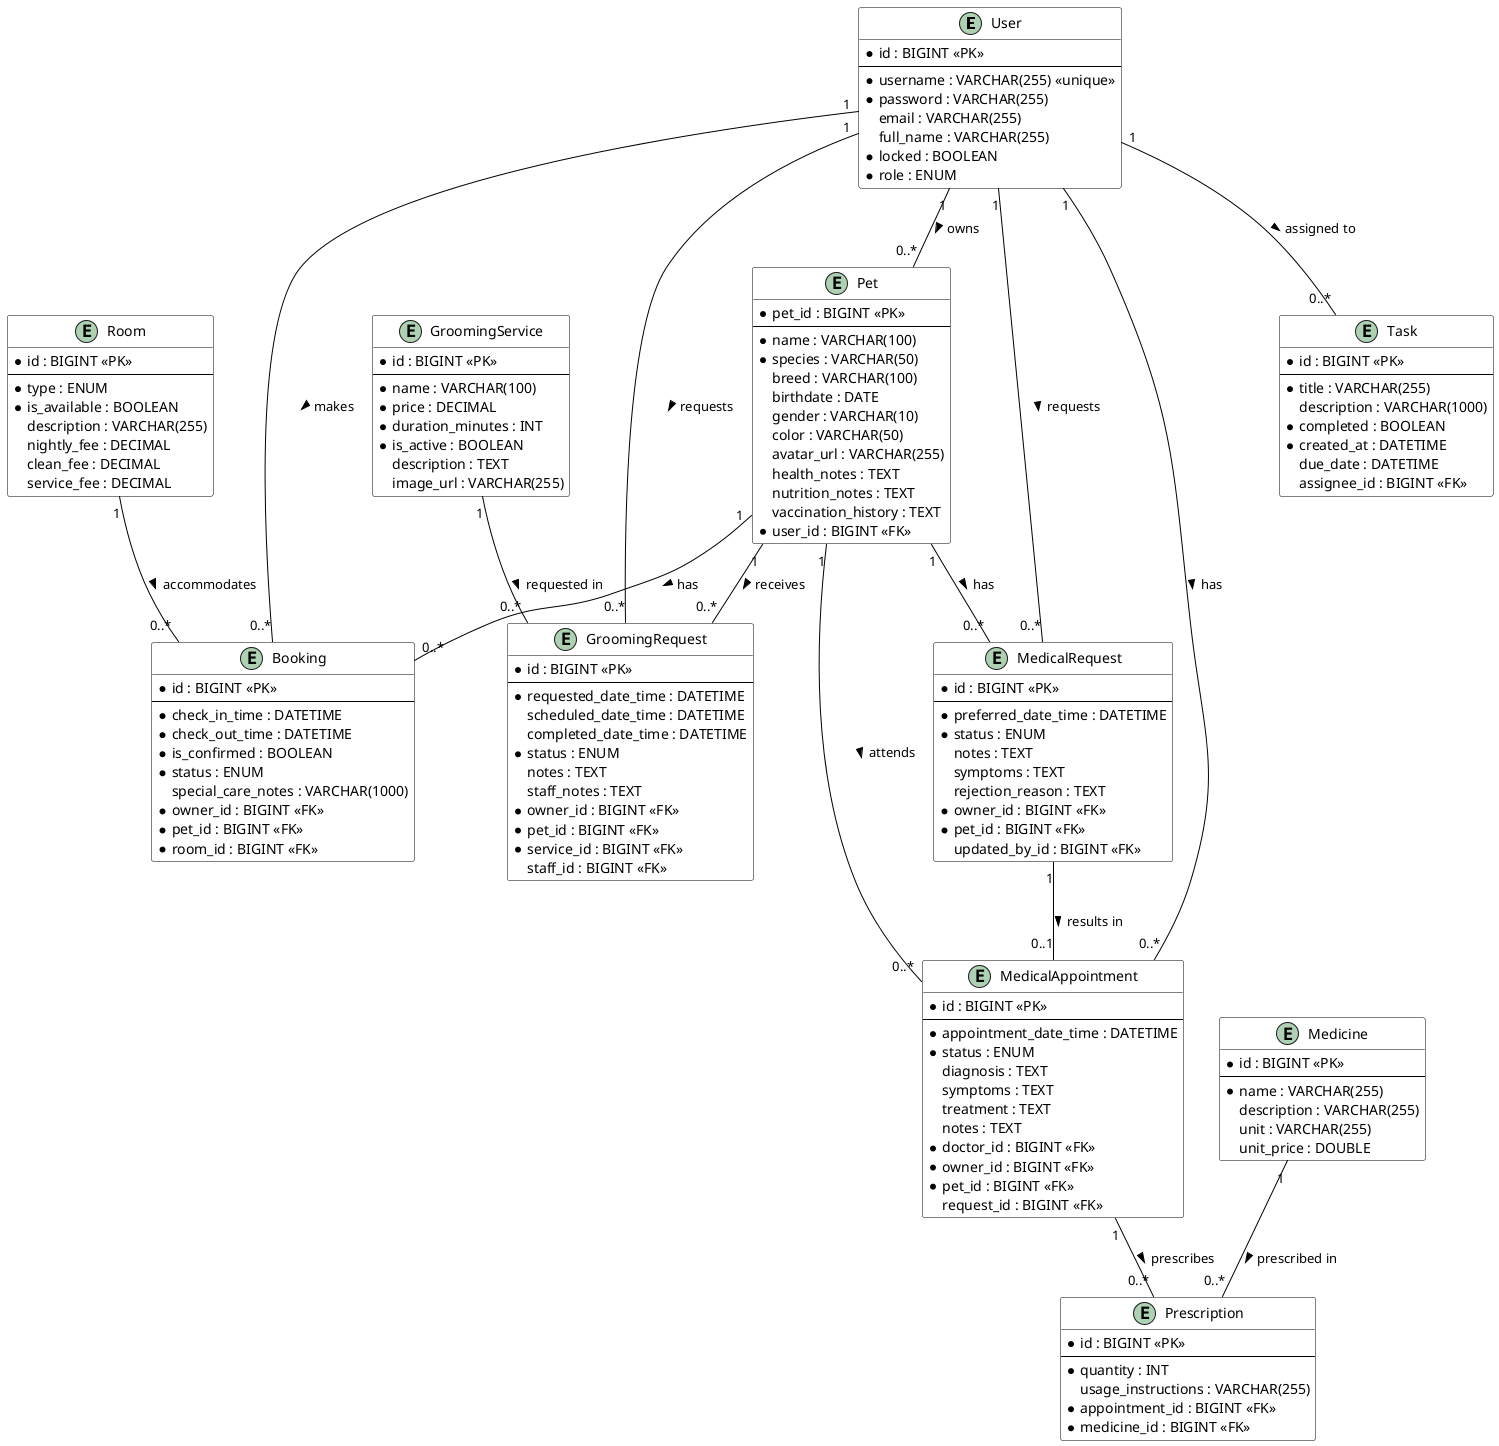 @startuml Pet Management System - Conceptual Data Model

' Style configurations
skinparam class {
    BackgroundColor White
    ArrowColor Black
    BorderColor Black
}

' Entities
entity "User" as user {
    * id : BIGINT <<PK>>
    --
    * username : VARCHAR(255) <<unique>>
    * password : VARCHAR(255)
    email : VARCHAR(255)
    full_name : VARCHAR(255)
    * locked : BOOLEAN
    * role : ENUM
}

entity "Pet" as pet {
    * pet_id : BIGINT <<PK>>
    --
    * name : VARCHAR(100)
    * species : VARCHAR(50)
    breed : VARCHAR(100)
    birthdate : DATE
    gender : VARCHAR(10)
    color : VARCHAR(50)
    avatar_url : VARCHAR(255)
    health_notes : TEXT
    nutrition_notes : TEXT
    vaccination_history : TEXT
    * user_id : BIGINT <<FK>>
}

entity "Room" as room {
    * id : BIGINT <<PK>>
    --
    * type : ENUM
    * is_available : BOOLEAN
    description : VARCHAR(255)
    nightly_fee : DECIMAL
    clean_fee : DECIMAL
    service_fee : DECIMAL
}

entity "Booking" as booking {
    * id : BIGINT <<PK>>
    --
    * check_in_time : DATETIME
    * check_out_time : DATETIME
    * is_confirmed : BOOLEAN
    * status : ENUM
    special_care_notes : VARCHAR(1000)
    * owner_id : BIGINT <<FK>>
    * pet_id : BIGINT <<FK>>
    * room_id : BIGINT <<FK>>
}

entity "GroomingService" as groomingService {
    * id : BIGINT <<PK>>
    --
    * name : VARCHAR(100)
    * price : DECIMAL
    * duration_minutes : INT
    * is_active : BOOLEAN
    description : TEXT
    image_url : VARCHAR(255)
}

entity "GroomingRequest" as groomingRequest {
    * id : BIGINT <<PK>>
    --
    * requested_date_time : DATETIME
    scheduled_date_time : DATETIME
    completed_date_time : DATETIME
    * status : ENUM
    notes : TEXT
    staff_notes : TEXT
    * owner_id : BIGINT <<FK>>
    * pet_id : BIGINT <<FK>>
    * service_id : BIGINT <<FK>>
    staff_id : BIGINT <<FK>>
}

entity "MedicalRequest" as medicalRequest {
    * id : BIGINT <<PK>>
    --
    * preferred_date_time : DATETIME
    * status : ENUM
    notes : TEXT
    symptoms : TEXT
    rejection_reason : TEXT
    * owner_id : BIGINT <<FK>>
    * pet_id : BIGINT <<FK>>
    updated_by_id : BIGINT <<FK>>
}

entity "MedicalAppointment" as medicalAppointment {
    * id : BIGINT <<PK>>
    --
    * appointment_date_time : DATETIME
    * status : ENUM
    diagnosis : TEXT
    symptoms : TEXT
    treatment : TEXT
    notes : TEXT
    * doctor_id : BIGINT <<FK>>
    * owner_id : BIGINT <<FK>>
    * pet_id : BIGINT <<FK>>
    request_id : BIGINT <<FK>>
}

entity "Medicine" as medicine {
    * id : BIGINT <<PK>>
    --
    * name : VARCHAR(255)
    description : VARCHAR(255)
    unit : VARCHAR(255)
    unit_price : DOUBLE
}

entity "Prescription" as prescription {
    * id : BIGINT <<PK>>
    --
    * quantity : INT
    usage_instructions : VARCHAR(255)
    * appointment_id : BIGINT <<FK>>
    * medicine_id : BIGINT <<FK>>
}

entity "Task" as task {
    * id : BIGINT <<PK>>
    --
    * title : VARCHAR(255)
    description : VARCHAR(1000)
    * completed : BOOLEAN
    * created_at : DATETIME
    due_date : DATETIME
    assignee_id : BIGINT <<FK>>
}

' Relationships
user "1" -- "0..*" pet : owns >
user "1" -- "0..*" booking : makes >
user "1" -- "0..*" groomingRequest : requests >
user "1" -- "0..*" medicalRequest : requests >
user "1" -- "0..*" medicalAppointment : has >
user "1" -- "0..*" task : assigned to >

pet "1" -- "0..*" booking : has >
pet "1" -- "0..*" groomingRequest : receives >
pet "1" -- "0..*" medicalRequest : has >
pet "1" -- "0..*" medicalAppointment : attends >

room "1" -- "0..*" booking : accommodates >

groomingService "1" -- "0..*" groomingRequest : requested in >

medicalRequest "1" -- "0..1" medicalAppointment : results in >

medicalAppointment "1" -- "0..*" prescription : prescribes >

medicine "1" -- "0..*" prescription : prescribed in >

@enduml 